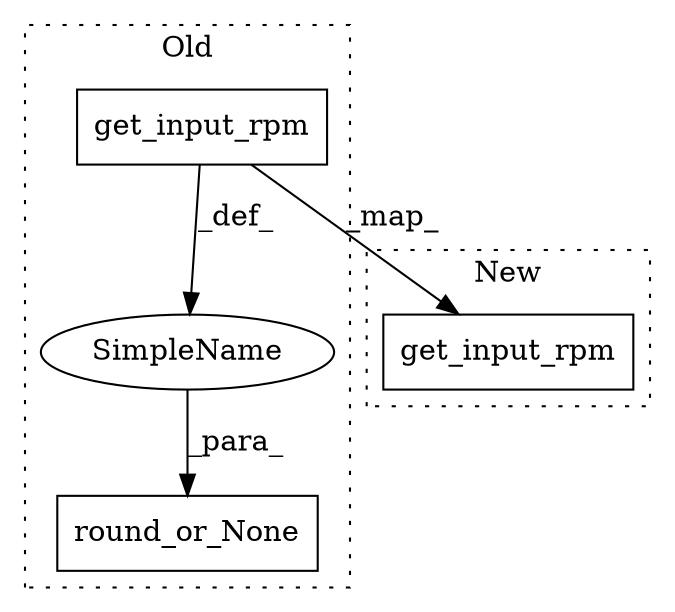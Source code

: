digraph G {
subgraph cluster0 {
1 [label="get_input_rpm" a="32" s="7042" l="15" shape="box"];
3 [label="SimpleName" a="42" s="" l="" shape="ellipse"];
4 [label="round_or_None" a="32" s="7016,7057" l="14,1" shape="box"];
label = "Old";
style="dotted";
}
subgraph cluster1 {
2 [label="get_input_rpm" a="32" s="7192" l="15" shape="box"];
label = "New";
style="dotted";
}
1 -> 3 [label="_def_"];
1 -> 2 [label="_map_"];
3 -> 4 [label="_para_"];
}